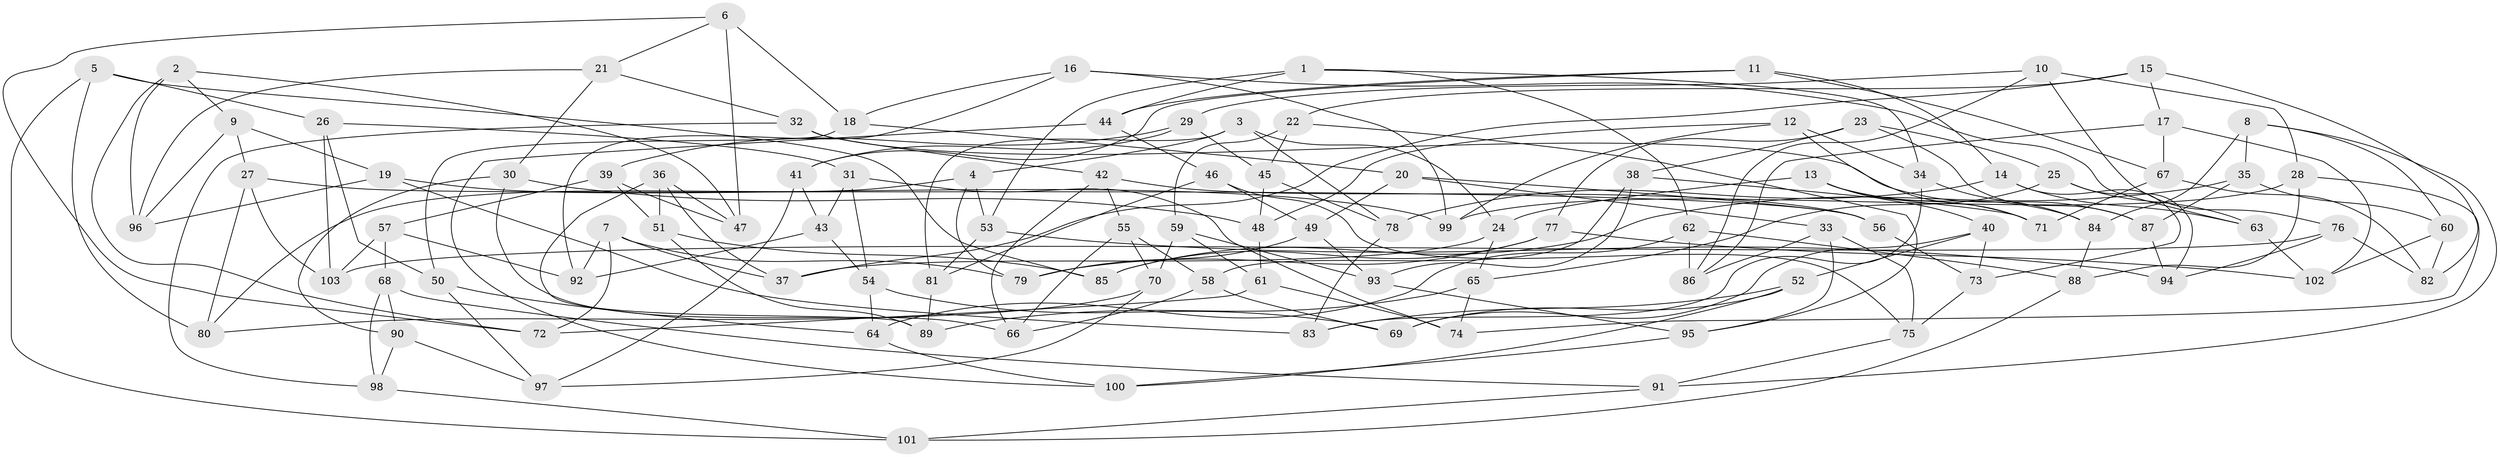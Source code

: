 // coarse degree distribution, {6: 0.4027777777777778, 5: 0.027777777777777776, 4: 0.5416666666666666, 3: 0.027777777777777776}
// Generated by graph-tools (version 1.1) at 2025/52/02/27/25 19:52:33]
// undirected, 103 vertices, 206 edges
graph export_dot {
graph [start="1"]
  node [color=gray90,style=filled];
  1;
  2;
  3;
  4;
  5;
  6;
  7;
  8;
  9;
  10;
  11;
  12;
  13;
  14;
  15;
  16;
  17;
  18;
  19;
  20;
  21;
  22;
  23;
  24;
  25;
  26;
  27;
  28;
  29;
  30;
  31;
  32;
  33;
  34;
  35;
  36;
  37;
  38;
  39;
  40;
  41;
  42;
  43;
  44;
  45;
  46;
  47;
  48;
  49;
  50;
  51;
  52;
  53;
  54;
  55;
  56;
  57;
  58;
  59;
  60;
  61;
  62;
  63;
  64;
  65;
  66;
  67;
  68;
  69;
  70;
  71;
  72;
  73;
  74;
  75;
  76;
  77;
  78;
  79;
  80;
  81;
  82;
  83;
  84;
  85;
  86;
  87;
  88;
  89;
  90;
  91;
  92;
  93;
  94;
  95;
  96;
  97;
  98;
  99;
  100;
  101;
  102;
  103;
  1 -- 34;
  1 -- 62;
  1 -- 44;
  1 -- 53;
  2 -- 9;
  2 -- 47;
  2 -- 72;
  2 -- 96;
  3 -- 24;
  3 -- 4;
  3 -- 81;
  3 -- 78;
  4 -- 53;
  4 -- 79;
  4 -- 80;
  5 -- 85;
  5 -- 26;
  5 -- 80;
  5 -- 101;
  6 -- 72;
  6 -- 21;
  6 -- 18;
  6 -- 47;
  7 -- 92;
  7 -- 72;
  7 -- 79;
  7 -- 37;
  8 -- 91;
  8 -- 35;
  8 -- 84;
  8 -- 60;
  9 -- 27;
  9 -- 96;
  9 -- 19;
  10 -- 28;
  10 -- 29;
  10 -- 76;
  10 -- 86;
  11 -- 14;
  11 -- 41;
  11 -- 44;
  11 -- 67;
  12 -- 71;
  12 -- 34;
  12 -- 48;
  12 -- 99;
  13 -- 84;
  13 -- 71;
  13 -- 40;
  13 -- 24;
  14 -- 78;
  14 -- 63;
  14 -- 73;
  15 -- 37;
  15 -- 17;
  15 -- 82;
  15 -- 22;
  16 -- 92;
  16 -- 63;
  16 -- 18;
  16 -- 99;
  17 -- 67;
  17 -- 102;
  17 -- 86;
  18 -- 50;
  18 -- 20;
  19 -- 83;
  19 -- 96;
  19 -- 99;
  20 -- 33;
  20 -- 56;
  20 -- 49;
  21 -- 30;
  21 -- 32;
  21 -- 96;
  22 -- 95;
  22 -- 45;
  22 -- 59;
  23 -- 25;
  23 -- 38;
  23 -- 77;
  23 -- 87;
  24 -- 37;
  24 -- 65;
  25 -- 63;
  25 -- 94;
  25 -- 65;
  26 -- 50;
  26 -- 31;
  26 -- 103;
  27 -- 56;
  27 -- 80;
  27 -- 103;
  28 -- 74;
  28 -- 99;
  28 -- 88;
  29 -- 39;
  29 -- 41;
  29 -- 45;
  30 -- 90;
  30 -- 48;
  30 -- 66;
  31 -- 54;
  31 -- 74;
  31 -- 43;
  32 -- 87;
  32 -- 98;
  32 -- 42;
  33 -- 86;
  33 -- 75;
  33 -- 95;
  34 -- 84;
  34 -- 83;
  35 -- 60;
  35 -- 87;
  35 -- 85;
  36 -- 89;
  36 -- 37;
  36 -- 47;
  36 -- 51;
  38 -- 58;
  38 -- 93;
  38 -- 71;
  39 -- 51;
  39 -- 57;
  39 -- 47;
  40 -- 69;
  40 -- 73;
  40 -- 52;
  41 -- 97;
  41 -- 43;
  42 -- 56;
  42 -- 66;
  42 -- 55;
  43 -- 54;
  43 -- 92;
  44 -- 100;
  44 -- 46;
  45 -- 48;
  45 -- 78;
  46 -- 75;
  46 -- 49;
  46 -- 81;
  48 -- 61;
  49 -- 93;
  49 -- 79;
  50 -- 64;
  50 -- 97;
  51 -- 89;
  51 -- 85;
  52 -- 100;
  52 -- 83;
  52 -- 69;
  53 -- 94;
  53 -- 81;
  54 -- 64;
  54 -- 69;
  55 -- 58;
  55 -- 70;
  55 -- 66;
  56 -- 73;
  57 -- 92;
  57 -- 68;
  57 -- 103;
  58 -- 69;
  58 -- 66;
  59 -- 93;
  59 -- 70;
  59 -- 61;
  60 -- 82;
  60 -- 102;
  61 -- 74;
  61 -- 72;
  62 -- 64;
  62 -- 88;
  62 -- 86;
  63 -- 102;
  64 -- 100;
  65 -- 89;
  65 -- 74;
  67 -- 71;
  67 -- 82;
  68 -- 98;
  68 -- 91;
  68 -- 90;
  70 -- 97;
  70 -- 80;
  73 -- 75;
  75 -- 91;
  76 -- 94;
  76 -- 103;
  76 -- 82;
  77 -- 79;
  77 -- 85;
  77 -- 102;
  78 -- 83;
  81 -- 89;
  84 -- 88;
  87 -- 94;
  88 -- 101;
  90 -- 98;
  90 -- 97;
  91 -- 101;
  93 -- 95;
  95 -- 100;
  98 -- 101;
}
